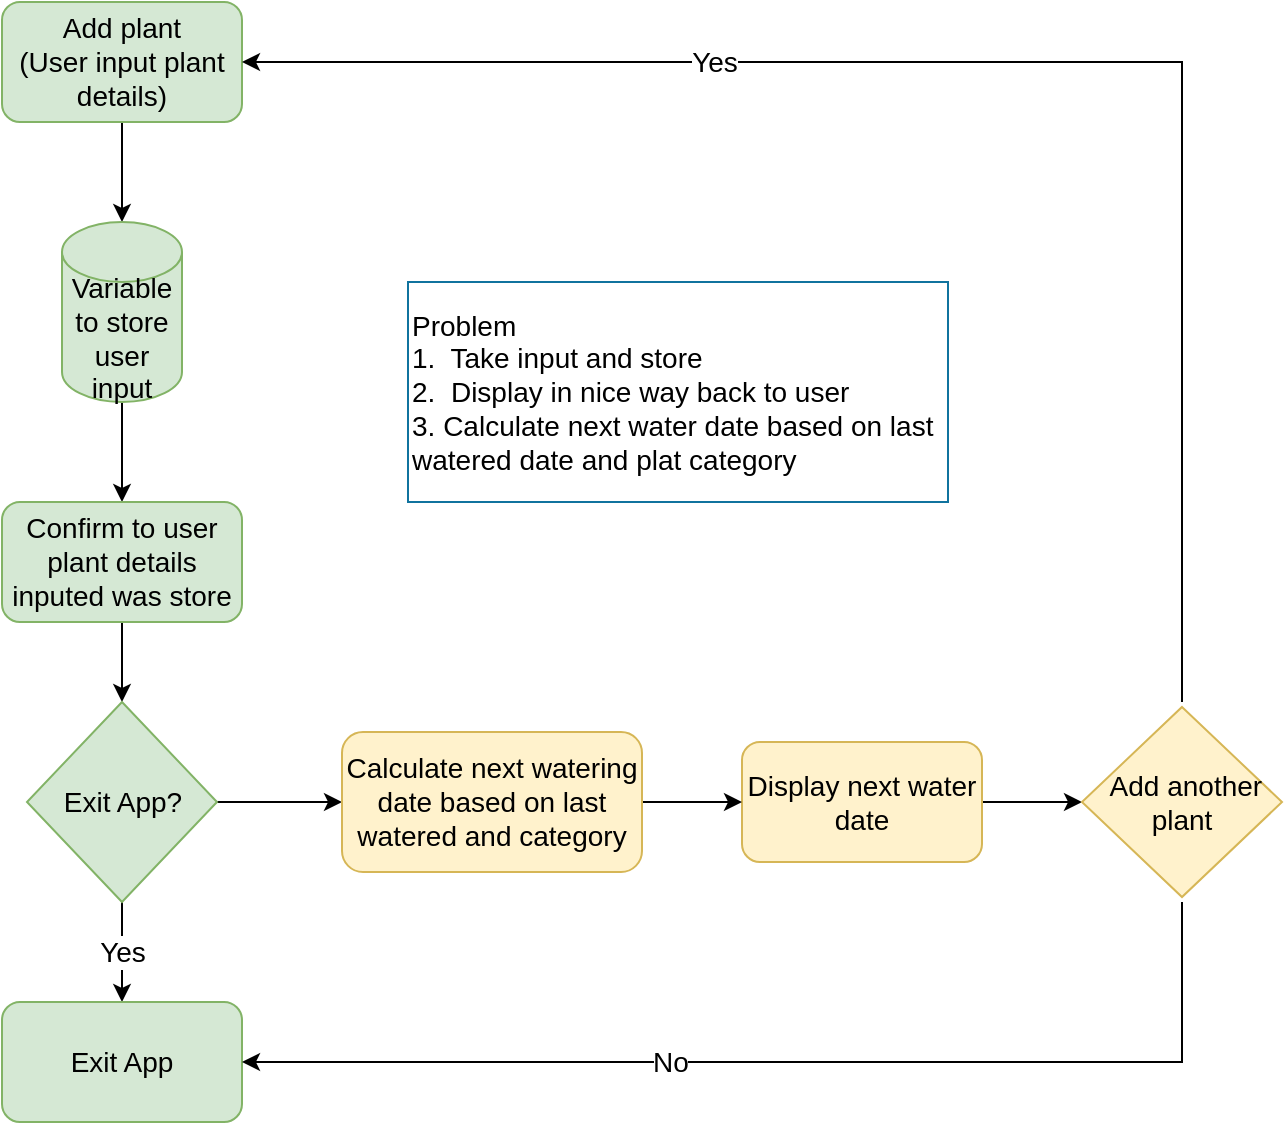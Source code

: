 <mxfile version="17.4.5" type="device"><diagram id="C5RBs43oDa-KdzZeNtuy" name="Page-1"><mxGraphModel dx="1186" dy="979" grid="0" gridSize="10" guides="1" tooltips="1" connect="1" arrows="1" fold="1" page="1" pageScale="1" pageWidth="827" pageHeight="1169" math="0" shadow="0"><root><mxCell id="WIyWlLk6GJQsqaUBKTNV-0"/><mxCell id="WIyWlLk6GJQsqaUBKTNV-1" parent="WIyWlLk6GJQsqaUBKTNV-0"/><mxCell id="P6s2rmHuKzDZoow8jLvT-2" value="&lt;font style=&quot;font-size: 14px ; background-color: rgb(255 , 255 , 255)&quot;&gt;&lt;span style=&quot;color: rgb(0 , 0 , 0) ; font-family: &amp;#34;helvetica&amp;#34; ; font-style: normal ; font-weight: 400 ; letter-spacing: normal ; text-indent: 0px ; text-transform: none ; word-spacing: 0px ; display: inline ; float: none&quot;&gt;Problem&lt;/span&gt;&lt;br style=&quot;color: rgb(0 , 0 , 0) ; font-family: &amp;#34;helvetica&amp;#34; ; font-style: normal ; font-weight: 400 ; letter-spacing: normal ; text-indent: 0px ; text-transform: none ; word-spacing: 0px&quot;&gt;&lt;span style=&quot;color: rgb(0 , 0 , 0) ; font-family: &amp;#34;helvetica&amp;#34; ; font-style: normal ; font-weight: 400 ; letter-spacing: normal ; text-indent: 0px ; text-transform: none ; word-spacing: 0px ; display: inline ; float: none&quot;&gt;1.&amp;nbsp; Take input and store&lt;/span&gt;&lt;br style=&quot;color: rgb(0 , 0 , 0) ; font-family: &amp;#34;helvetica&amp;#34; ; font-style: normal ; font-weight: 400 ; letter-spacing: normal ; text-indent: 0px ; text-transform: none ; word-spacing: 0px&quot;&gt;&lt;span style=&quot;color: rgb(0 , 0 , 0) ; font-family: &amp;#34;helvetica&amp;#34; ; font-style: normal ; font-weight: 400 ; letter-spacing: normal ; text-indent: 0px ; text-transform: none ; word-spacing: 0px ; display: inline ; float: none&quot;&gt;2.&amp;nbsp; Display in nice way back to user&lt;/span&gt;&lt;br style=&quot;color: rgb(0 , 0 , 0) ; font-family: &amp;#34;helvetica&amp;#34; ; font-style: normal ; font-weight: 400 ; letter-spacing: normal ; text-indent: 0px ; text-transform: none ; word-spacing: 0px&quot;&gt;&lt;span style=&quot;color: rgb(0 , 0 , 0) ; font-family: &amp;#34;helvetica&amp;#34; ; font-style: normal ; font-weight: 400 ; letter-spacing: normal ; text-indent: 0px ; text-transform: none ; word-spacing: 0px ; display: inline ; float: none&quot;&gt;3. Calculate next water date based on last watered date and plat category&lt;/span&gt;&lt;/font&gt;" style="rounded=0;whiteSpace=wrap;html=1;align=left;fillColor=none;strokeColor=#10739e;" vertex="1" parent="WIyWlLk6GJQsqaUBKTNV-1"><mxGeometry x="319" y="351" width="270" height="110" as="geometry"/></mxCell><mxCell id="P6s2rmHuKzDZoow8jLvT-12" value="" style="edgeStyle=orthogonalEdgeStyle;rounded=0;orthogonalLoop=1;jettySize=auto;html=1;fontSize=14;" edge="1" parent="WIyWlLk6GJQsqaUBKTNV-1" source="P6s2rmHuKzDZoow8jLvT-3" target="P6s2rmHuKzDZoow8jLvT-7"><mxGeometry relative="1" as="geometry"/></mxCell><mxCell id="P6s2rmHuKzDZoow8jLvT-3" value="Add plant&lt;br&gt;(User input plant details)" style="rounded=1;whiteSpace=wrap;html=1;fontSize=14;fillColor=#d5e8d4;strokeColor=#82b366;" vertex="1" parent="WIyWlLk6GJQsqaUBKTNV-1"><mxGeometry x="116" y="211" width="120" height="60" as="geometry"/></mxCell><mxCell id="P6s2rmHuKzDZoow8jLvT-11" value="" style="edgeStyle=orthogonalEdgeStyle;rounded=0;orthogonalLoop=1;jettySize=auto;html=1;fontSize=14;" edge="1" parent="WIyWlLk6GJQsqaUBKTNV-1" source="P6s2rmHuKzDZoow8jLvT-7" target="P6s2rmHuKzDZoow8jLvT-8"><mxGeometry relative="1" as="geometry"/></mxCell><mxCell id="P6s2rmHuKzDZoow8jLvT-7" value="Variable to store user input" style="shape=cylinder3;whiteSpace=wrap;html=1;boundedLbl=1;backgroundOutline=1;size=15;fontSize=14;fillColor=#d5e8d4;strokeColor=#82b366;" vertex="1" parent="WIyWlLk6GJQsqaUBKTNV-1"><mxGeometry x="146" y="321" width="60" height="90" as="geometry"/></mxCell><mxCell id="P6s2rmHuKzDZoow8jLvT-13" value="" style="edgeStyle=orthogonalEdgeStyle;rounded=0;orthogonalLoop=1;jettySize=auto;html=1;fontSize=14;" edge="1" parent="WIyWlLk6GJQsqaUBKTNV-1" source="P6s2rmHuKzDZoow8jLvT-8" target="P6s2rmHuKzDZoow8jLvT-10"><mxGeometry relative="1" as="geometry"/></mxCell><mxCell id="P6s2rmHuKzDZoow8jLvT-8" value="Confirm to user plant details inputed was store" style="rounded=1;whiteSpace=wrap;html=1;fontSize=14;fillColor=#d5e8d4;strokeColor=#82b366;" vertex="1" parent="WIyWlLk6GJQsqaUBKTNV-1"><mxGeometry x="116" y="461" width="120" height="60" as="geometry"/></mxCell><mxCell id="P6s2rmHuKzDZoow8jLvT-17" value="Yes" style="edgeStyle=orthogonalEdgeStyle;rounded=0;orthogonalLoop=1;jettySize=auto;html=1;fontSize=14;" edge="1" parent="WIyWlLk6GJQsqaUBKTNV-1" source="P6s2rmHuKzDZoow8jLvT-10" target="P6s2rmHuKzDZoow8jLvT-16"><mxGeometry relative="1" as="geometry"/></mxCell><mxCell id="P6s2rmHuKzDZoow8jLvT-36" value="" style="edgeStyle=orthogonalEdgeStyle;rounded=0;orthogonalLoop=1;jettySize=auto;html=1;fontSize=14;" edge="1" parent="WIyWlLk6GJQsqaUBKTNV-1" source="P6s2rmHuKzDZoow8jLvT-10" target="P6s2rmHuKzDZoow8jLvT-20"><mxGeometry relative="1" as="geometry"/></mxCell><mxCell id="P6s2rmHuKzDZoow8jLvT-10" value="&lt;font style=&quot;font-size: 14px&quot;&gt;Exit App?&lt;/font&gt;" style="rhombus;whiteSpace=wrap;html=1;fontSize=14;fillColor=#d5e8d4;strokeColor=#82b366;" vertex="1" parent="WIyWlLk6GJQsqaUBKTNV-1"><mxGeometry x="128.5" y="561" width="95" height="100" as="geometry"/></mxCell><mxCell id="P6s2rmHuKzDZoow8jLvT-16" value="Exit App" style="rounded=1;whiteSpace=wrap;html=1;fontSize=14;fillColor=#d5e8d4;strokeColor=#82b366;" vertex="1" parent="WIyWlLk6GJQsqaUBKTNV-1"><mxGeometry x="116" y="711" width="120" height="60" as="geometry"/></mxCell><mxCell id="P6s2rmHuKzDZoow8jLvT-30" value="" style="edgeStyle=orthogonalEdgeStyle;rounded=0;orthogonalLoop=1;jettySize=auto;html=1;fontSize=14;" edge="1" parent="WIyWlLk6GJQsqaUBKTNV-1" source="P6s2rmHuKzDZoow8jLvT-19" target="P6s2rmHuKzDZoow8jLvT-25"><mxGeometry relative="1" as="geometry"/></mxCell><mxCell id="P6s2rmHuKzDZoow8jLvT-19" value="Display next water date" style="rounded=1;whiteSpace=wrap;html=1;fontSize=14;fillColor=#fff2cc;strokeColor=#d6b656;" vertex="1" parent="WIyWlLk6GJQsqaUBKTNV-1"><mxGeometry x="486" y="581" width="120" height="60" as="geometry"/></mxCell><mxCell id="P6s2rmHuKzDZoow8jLvT-24" value="" style="edgeStyle=orthogonalEdgeStyle;rounded=0;orthogonalLoop=1;jettySize=auto;html=1;fontSize=14;" edge="1" parent="WIyWlLk6GJQsqaUBKTNV-1" source="P6s2rmHuKzDZoow8jLvT-20" target="P6s2rmHuKzDZoow8jLvT-19"><mxGeometry relative="1" as="geometry"/></mxCell><mxCell id="P6s2rmHuKzDZoow8jLvT-20" value="&lt;span style=&quot;color: rgb(0 , 0 , 0) ; font-family: &amp;#34;helvetica&amp;#34; ; font-size: 14px ; font-style: normal ; font-weight: 400 ; letter-spacing: normal ; text-align: center ; text-indent: 0px ; text-transform: none ; word-spacing: 0px ; display: inline ; float: none ; background-color: rgb(255 , 242 , 204)&quot;&gt;Calculate next watering date based on last watered and category&lt;/span&gt;" style="rounded=1;whiteSpace=wrap;html=1;fontSize=14;fillColor=#fff2cc;strokeColor=#d6b656;" vertex="1" parent="WIyWlLk6GJQsqaUBKTNV-1"><mxGeometry x="286" y="576" width="150" height="70" as="geometry"/></mxCell><mxCell id="P6s2rmHuKzDZoow8jLvT-25" value="&amp;nbsp;Add another plant" style="rhombus;whiteSpace=wrap;html=1;fontSize=14;fillColor=#fff2cc;strokeColor=#d6b656;" vertex="1" parent="WIyWlLk6GJQsqaUBKTNV-1"><mxGeometry x="656" y="563.5" width="100" height="95" as="geometry"/></mxCell><mxCell id="P6s2rmHuKzDZoow8jLvT-33" value="" style="endArrow=classic;html=1;rounded=0;fontSize=14;" edge="1" parent="WIyWlLk6GJQsqaUBKTNV-1"><mxGeometry width="50" height="50" relative="1" as="geometry"><mxPoint x="390" y="380" as="sourcePoint"/><mxPoint x="390" y="380" as="targetPoint"/></mxGeometry></mxCell><mxCell id="P6s2rmHuKzDZoow8jLvT-34" value="No" style="endArrow=classic;html=1;rounded=0;fontSize=14;entryX=1;entryY=0.5;entryDx=0;entryDy=0;" edge="1" parent="WIyWlLk6GJQsqaUBKTNV-1" target="P6s2rmHuKzDZoow8jLvT-16"><mxGeometry x="0.222" width="50" height="50" relative="1" as="geometry"><mxPoint x="706" y="661" as="sourcePoint"/><mxPoint x="426" y="691" as="targetPoint"/><Array as="points"><mxPoint x="706" y="741"/></Array><mxPoint as="offset"/></mxGeometry></mxCell><mxCell id="P6s2rmHuKzDZoow8jLvT-35" value="Yes" style="endArrow=classic;html=1;rounded=0;fontSize=14;entryX=1;entryY=0.5;entryDx=0;entryDy=0;" edge="1" parent="WIyWlLk6GJQsqaUBKTNV-1" target="P6s2rmHuKzDZoow8jLvT-3"><mxGeometry x="0.403" width="50" height="50" relative="1" as="geometry"><mxPoint x="706" y="561" as="sourcePoint"/><mxPoint x="516" y="271" as="targetPoint"/><Array as="points"><mxPoint x="706" y="241"/><mxPoint x="363" y="241"/></Array><mxPoint as="offset"/></mxGeometry></mxCell></root></mxGraphModel></diagram></mxfile>